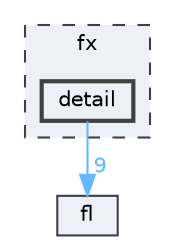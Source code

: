 digraph "fx/detail"
{
 // INTERACTIVE_SVG=YES
 // LATEX_PDF_SIZE
  bgcolor="transparent";
  edge [fontname=Helvetica,fontsize=10,labelfontname=Helvetica,labelfontsize=10];
  node [fontname=Helvetica,fontsize=10,shape=box,height=0.2,width=0.4];
  compound=true
  subgraph clusterdir_acbb946b833f21b16ec30aa21c4c3a72 {
    graph [ bgcolor="#edf0f7", pencolor="grey25", label="fx", fontname=Helvetica,fontsize=10 style="filled,dashed", URL="dir_acbb946b833f21b16ec30aa21c4c3a72.html",tooltip=""]
  dir_0b137cd436b904252bb4364bddde6ee9 [label="detail", fillcolor="#edf0f7", color="grey25", style="filled,bold", URL="dir_0b137cd436b904252bb4364bddde6ee9.html",tooltip=""];
  }
  dir_4d1829fa9bd13d7db71e765b2707b248 [label="fl", fillcolor="#edf0f7", color="grey25", style="filled", URL="dir_4d1829fa9bd13d7db71e765b2707b248.html",tooltip=""];
  dir_0b137cd436b904252bb4364bddde6ee9->dir_4d1829fa9bd13d7db71e765b2707b248 [headlabel="9", labeldistance=1.5 headhref="dir_000018_000027.html" href="dir_000018_000027.html" color="steelblue1" fontcolor="steelblue1"];
}
